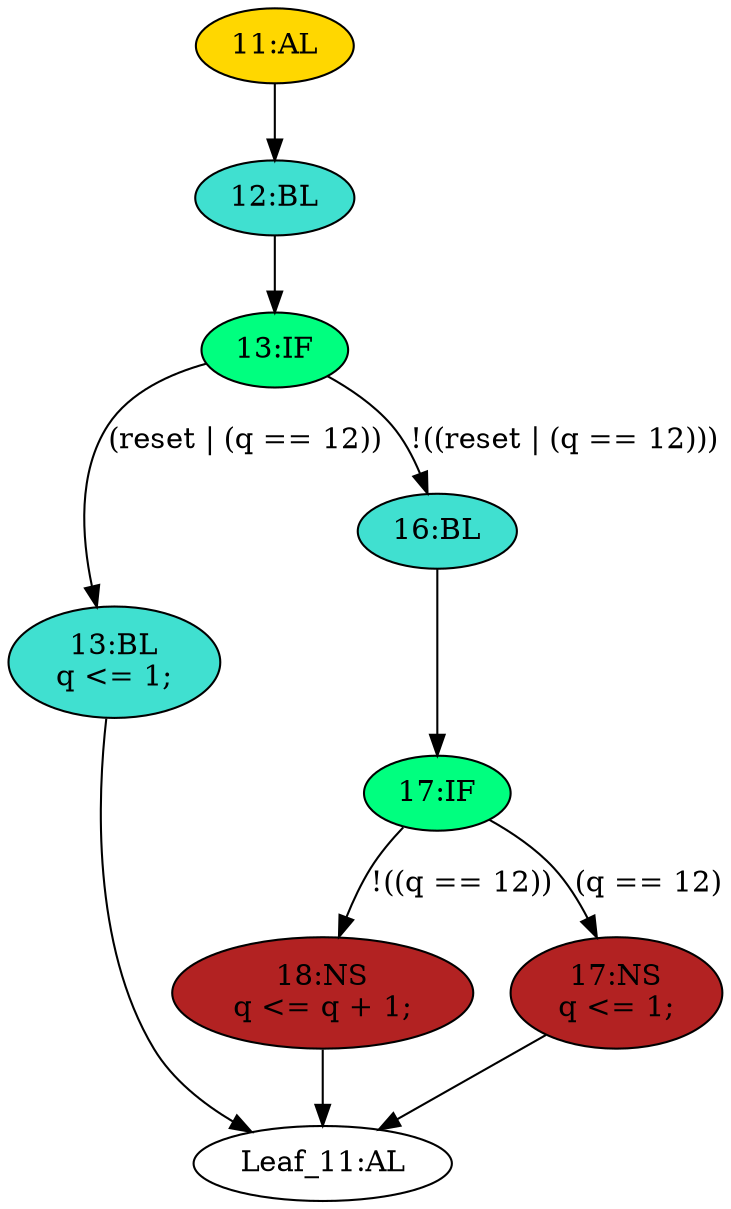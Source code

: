 strict digraph "" {
	node [label="\N"];
	"17:IF"	[ast="<pyverilog.vparser.ast.IfStatement object at 0x7f31223284d0>",
		fillcolor=springgreen,
		label="17:IF",
		statements="[]",
		style=filled,
		typ=IfStatement];
	"18:NS"	[ast="<pyverilog.vparser.ast.NonblockingSubstitution object at 0x7f3122328610>",
		fillcolor=firebrick,
		label="18:NS
q <= q + 1;",
		statements="[<pyverilog.vparser.ast.NonblockingSubstitution object at 0x7f3122328610>]",
		style=filled,
		typ=NonblockingSubstitution];
	"17:IF" -> "18:NS"	[cond="['q']",
		label="!((q == 12))",
		lineno=17];
	"17:NS"	[ast="<pyverilog.vparser.ast.NonblockingSubstitution object at 0x7f3122328850>",
		fillcolor=firebrick,
		label="17:NS
q <= 1;",
		statements="[<pyverilog.vparser.ast.NonblockingSubstitution object at 0x7f3122328850>]",
		style=filled,
		typ=NonblockingSubstitution];
	"17:IF" -> "17:NS"	[cond="['q']",
		label="(q == 12)",
		lineno=17];
	"13:IF"	[ast="<pyverilog.vparser.ast.IfStatement object at 0x7f3122328b90>",
		fillcolor=springgreen,
		label="13:IF",
		statements="[]",
		style=filled,
		typ=IfStatement];
	"13:BL"	[ast="<pyverilog.vparser.ast.Block object at 0x7f3122328c10>",
		fillcolor=turquoise,
		label="13:BL
q <= 1;",
		statements="[<pyverilog.vparser.ast.NonblockingSubstitution object at 0x7f3122328c50>]",
		style=filled,
		typ=Block];
	"13:IF" -> "13:BL"	[cond="['reset', 'q']",
		label="(reset | (q == 12))",
		lineno=13];
	"16:BL"	[ast="<pyverilog.vparser.ast.Block object at 0x7f3122328bd0>",
		fillcolor=turquoise,
		label="16:BL",
		statements="[]",
		style=filled,
		typ=Block];
	"13:IF" -> "16:BL"	[cond="['reset', 'q']",
		label="!((reset | (q == 12)))",
		lineno=13];
	"Leaf_11:AL"	[def_var="['q']",
		label="Leaf_11:AL"];
	"18:NS" -> "Leaf_11:AL"	[cond="[]",
		lineno=None];
	"13:BL" -> "Leaf_11:AL"	[cond="[]",
		lineno=None];
	"12:BL"	[ast="<pyverilog.vparser.ast.Block object at 0x7f3122328b50>",
		fillcolor=turquoise,
		label="12:BL",
		statements="[]",
		style=filled,
		typ=Block];
	"12:BL" -> "13:IF"	[cond="[]",
		lineno=None];
	"11:AL"	[ast="<pyverilog.vparser.ast.Always object at 0x7f3122328a50>",
		clk_sens=True,
		fillcolor=gold,
		label="11:AL",
		sens="['clk']",
		statements="[]",
		style=filled,
		typ=Always,
		use_var="['q', 'reset']"];
	"11:AL" -> "12:BL"	[cond="[]",
		lineno=None];
	"17:NS" -> "Leaf_11:AL"	[cond="[]",
		lineno=None];
	"16:BL" -> "17:IF"	[cond="[]",
		lineno=None];
}
